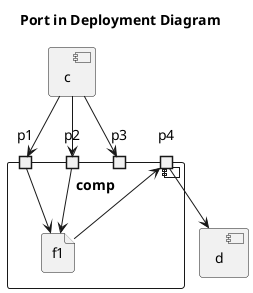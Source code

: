 @startuml
title Port in Deployment Diagram
component c
component d

component comp {
    file f1
    port p1
    port p2
    port p3
    port p4
}

' c --> f1: 1st
' c --> f1: 2nd
' c --> f1: 3rd

c --> p1
c --> p2
c --> p3
p1 --> f1
p2 --> f1
f1 --> p4
p4 --> d

@enduml